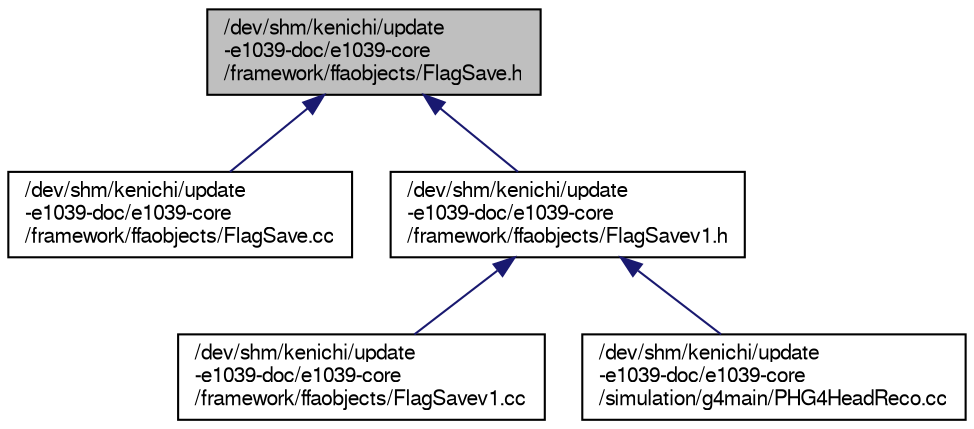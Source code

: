 digraph "/dev/shm/kenichi/update-e1039-doc/e1039-core/framework/ffaobjects/FlagSave.h"
{
  bgcolor="transparent";
  edge [fontname="FreeSans",fontsize="10",labelfontname="FreeSans",labelfontsize="10"];
  node [fontname="FreeSans",fontsize="10",shape=record];
  Node1 [label="/dev/shm/kenichi/update\l-e1039-doc/e1039-core\l/framework/ffaobjects/FlagSave.h",height=0.2,width=0.4,color="black", fillcolor="grey75", style="filled" fontcolor="black"];
  Node1 -> Node2 [dir="back",color="midnightblue",fontsize="10",style="solid",fontname="FreeSans"];
  Node2 [label="/dev/shm/kenichi/update\l-e1039-doc/e1039-core\l/framework/ffaobjects/FlagSave.cc",height=0.2,width=0.4,color="black",URL="$da/d62/FlagSave_8cc.html"];
  Node1 -> Node3 [dir="back",color="midnightblue",fontsize="10",style="solid",fontname="FreeSans"];
  Node3 [label="/dev/shm/kenichi/update\l-e1039-doc/e1039-core\l/framework/ffaobjects/FlagSavev1.h",height=0.2,width=0.4,color="black",URL="$dd/d5e/FlagSavev1_8h.html"];
  Node3 -> Node4 [dir="back",color="midnightblue",fontsize="10",style="solid",fontname="FreeSans"];
  Node4 [label="/dev/shm/kenichi/update\l-e1039-doc/e1039-core\l/framework/ffaobjects/FlagSavev1.cc",height=0.2,width=0.4,color="black",URL="$d1/d32/FlagSavev1_8cc.html"];
  Node3 -> Node5 [dir="back",color="midnightblue",fontsize="10",style="solid",fontname="FreeSans"];
  Node5 [label="/dev/shm/kenichi/update\l-e1039-doc/e1039-core\l/simulation/g4main/PHG4HeadReco.cc",height=0.2,width=0.4,color="black",URL="$dd/d8d/PHG4HeadReco_8cc.html"];
}
